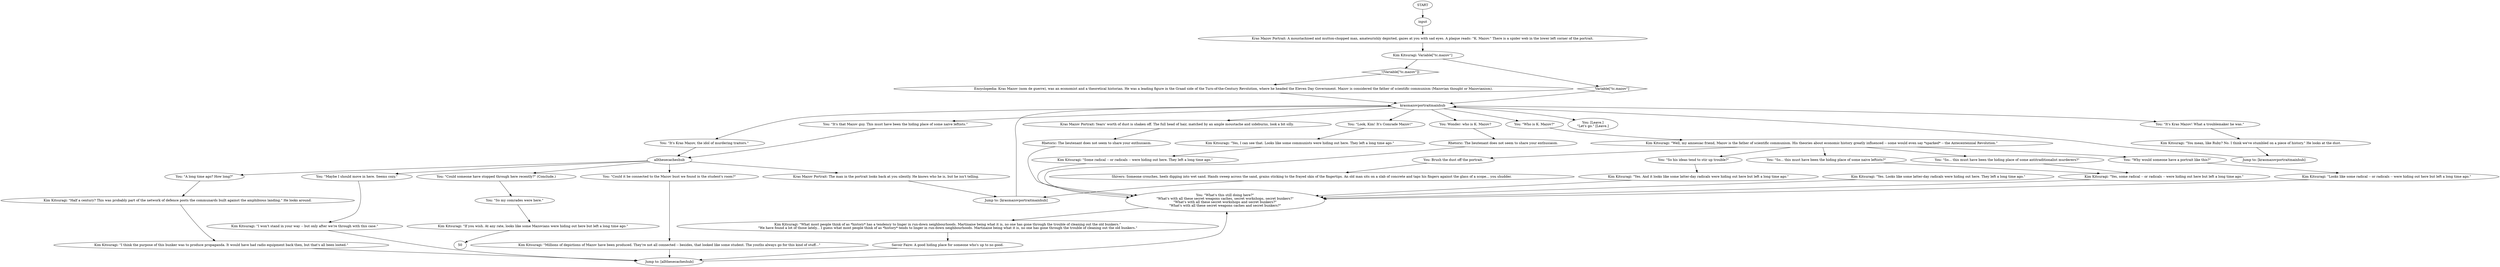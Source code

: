 # LAIR / KRAS MAZOV PORTRAIT
# This portrait is covered in cobwebs. You can:
#1. Compare to weapons cache.
#2. Learn about Mazov.
#3. React depending on political persuasion.
#4. Speculate about who may have stayed here (foreshadows deserter).
# ==================================================
digraph G {
	  0 [label="START"];
	  1 [label="input"];
	  2 [label="You: \"Could someone have stopped through here recently?\" (Conclude.)"];
	  3 [label="You: \"Who is K. Mazov?\""];
	  4 [label="Kim Kitsuragi: \"Yes. And it looks like some latter-day radicals were hiding out here but left a long time ago.\""];
	  5 [label="Kim Kitsuragi: \"I think the purpose of this bunker was to produce propaganda. It would have had radio equipment back then, but that's all been looted.\""];
	  6 [label="You: \"Could it be connected to the Mazov bust we found in the student's room?\""];
	  7 [label="Kim Kitsuragi: \"If you wish. At any rate, looks like some Mazovians were hiding out here but left a long time ago.\""];
	  8 [label="You: \"Maybe I should move in here. Seems cozy.\""];
	  9 [label="Kim Kitsuragi: \"Well, my amnesiac friend, Mazov is the father of scientific communism. His theories about economic history greatly influenced -- some would even say *sparked* -- the Antecentennial Revolution.\""];
	  10 [label="You: Wonder: who is K. Mazov?"];
	  11 [label="Kim Kitsuragi: \"I won't stand in your way -- but only after we're through with this case.\""];
	  12 [label="Encyclopedia: Kras Mazov (nom de guerre), was an economist and a theoretical historian. He was a leading figure in the Graad side of the Turn-of-the-Century Revolution, where he headed the Eleven Day Government. Mazov is considered the father of scientific communism (Mazovian thought or Mazovianism)."];
	  13 [label="Jump to: [krasmazovportraitmainhub]"];
	  14 [label="Kim Kitsuragi: \"Half a century? This was probably part of the network of defence posts the communards built against the amphibious landing.\" He looks around."];
	  15 [label="You: \"Look, Kim! It's Comrade Mazov!\""];
	  16 [label="Kim Kitsuragi: \"What most people think of as *history* has a tendency to linger in run-down neighbourhoods. Martinaise being what it is, no one has gone through the trouble of cleaning out the old bunkers.\"\n\"We have found a lot of those lately... I guess what most people think of as *history* tends to linger in run-down neighbourhoods. Martinaise being what it is, no one has gone through the trouble of cleaning out the old bunkers.\""];
	  17 [label="You: \"It's that Mazov guy. This must have been the hiding place of some naive leftists.\""];
	  18 [label="Kras Mazov Portrait: A moustachioed and mutton-chopped man, amateurishly depicted, gazes at you with sad eyes. A plaque reads: \"K. Mazov.\" There is a spider web in the lower left corner of the portrait."];
	  19 [label="You: \"Why would someone have a portrait like this?\""];
	  20 [label="Kim Kitsuragi: \"Yes, some radical -- or radicals -- were hiding out here but left a long time ago.\""];
	  21 [label="You: [Leave.]\n\"Let's go.\" [Leave.]"];
	  22 [label="You: \"So... this must have been the hiding place of some naive leftists?\""];
	  23 [label="Kim Kitsuragi: \"Looks like some radical -- or radicals -- were hiding out here but left a long time ago.\""];
	  24 [label="You: \"It's Kras Mazov, the idol of murdering traitors.\""];
	  25 [label="You: \"So... this must have been the hiding place of some antitraditionalist murderers?\""];
	  26 [label="You: \"So his ideas tend to stir up trouble?\""];
	  27 [label="Kim Kitsuragi: \"Millions of depictions of Mazov have been produced. They're not all connected -- besides, that looked like some student. The youths always go for this kind of stuff...\""];
	  28 [label="Savoir Faire: A good hiding place for someone who's up to no good."];
	  29 [label="krasmazovportraitmainhub"];
	  30 [label="Jump to: [allthesecacheshub]"];
	  31 [label="You: \"It's Kras Mazov! What a troublemaker he was.\""];
	  32 [label="Kim Kitsuragi: \"Yes, I can see that. Looks like some communists were hiding out here. They left a long time ago.\""];
	  33 [label="Jump to: [krasmazovportraitmainhub]"];
	  34 [label="You: \"A long time ago? How long?\""];
	  35 [label="Kim Kitsuragi: Variable[\"tc.mazov\"]"];
	  36 [label="Variable[\"tc.mazov\"]", shape=diamond];
	  37 [label="!(Variable[\"tc.mazov\"])", shape=diamond];
	  38 [label="Kim Kitsuragi: \"Yes. Looks like some latter-day radicals were hiding out here. They left a long time ago.\""];
	  39 [label="Kim Kitsuragi: \"You mean, like Ruby? No. I think we've stumbled on a piece of history.\" He looks at the dust."];
	  40 [label="You: \"So my comrades were here.\""];
	  41 [label="You: Brush the dust off the portrait."];
	  42 [label="Kras Mazov Portrait: Years' worth of dust is shaken off. The full head of hair, matched by an ample moustache and sideburns, look a bit silly."];
	  43 [label="Shivers: Someone crouches, heels digging into wet sand. Hands sweep across the sand, grains sticking to the frayed skin of the fingertips. An old man sits on a slab of concrete and taps his fingers against the glass of a scope... you shudder."];
	  44 [label="Rhetoric: The lieutenant does not seem to share your enthusiasm."];
	  45 [label="Kim Kitsuragi: \"Some radical -- or radicals -- were hiding out here. They left a long time ago.\""];
	  46 [label="allthesecacheshub"];
	  47 [label="You: \"What's this still doing here?\"\n\"What's with all these secret weapons caches, secret workshops, secret bunkers?\"\n\"What's with all these secret workshops and secret bunkers?\"\n\"What's with all these secret weapons caches and secret bunkers?\""];
	  48 [label="Kras Mazov Portrait: The man in the portrait looks back at you silently. He knows who he is, but he isn't telling."];
	  49 [label="Rhetoric: The lieutenant does not seem to share your enthusiasm."];
	  0 -> 1
	  1 -> 18
	  2 -> 40
	  3 -> 9
	  4 -> 47
	  5 -> 30
	  6 -> 27
	  7 -> 50
	  8 -> 11
	  9 -> 41
	  9 -> 19
	  9 -> 22
	  9 -> 25
	  9 -> 26
	  10 -> 49
	  11 -> 30
	  12 -> 29
	  13 -> 29
	  14 -> 5
	  15 -> 32
	  16 -> 28
	  17 -> 46
	  18 -> 35
	  19 -> 23
	  20 -> 47
	  22 -> 20
	  23 -> 47
	  24 -> 46
	  25 -> 20
	  26 -> 4
	  27 -> 30
	  28 -> 30
	  29 -> 3
	  29 -> 42
	  29 -> 10
	  29 -> 15
	  29 -> 17
	  29 -> 21
	  29 -> 24
	  29 -> 31
	  30 -> 47
	  31 -> 39
	  32 -> 45
	  33 -> 29
	  34 -> 14
	  35 -> 36
	  35 -> 37
	  36 -> 29
	  37 -> 12
	  38 -> 47
	  39 -> 33
	  40 -> 7
	  41 -> 43
	  42 -> 44
	  43 -> 13
	  44 -> 47
	  45 -> 47
	  46 -> 34
	  46 -> 2
	  46 -> 6
	  46 -> 8
	  46 -> 48
	  47 -> 16
	  48 -> 13
	  49 -> 47
}

